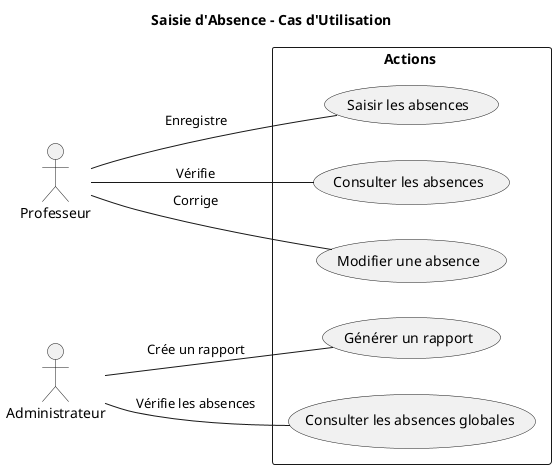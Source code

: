 @startuml
title Saisie d'Absence - Cas d'Utilisation
left to right direction
actor Professeur as U
actor Administrateur as A

rectangle "Actions " {
    usecase UC1 as "Saisir les absences"
    usecase UC2 as "Consulter les absences"
    usecase UC3 as "Modifier une absence"
    usecase UC4 as "Générer un rapport"
    usecase UC5 as "Consulter les absences globales"
}

U -- UC1 : "Enregistre"
U -- UC2 : "Vérifie"
U -- UC3 : "Corrige"

A -- UC5 : "Vérifie les absences"
A -- UC4 : "Crée un rapport"

@enduml
